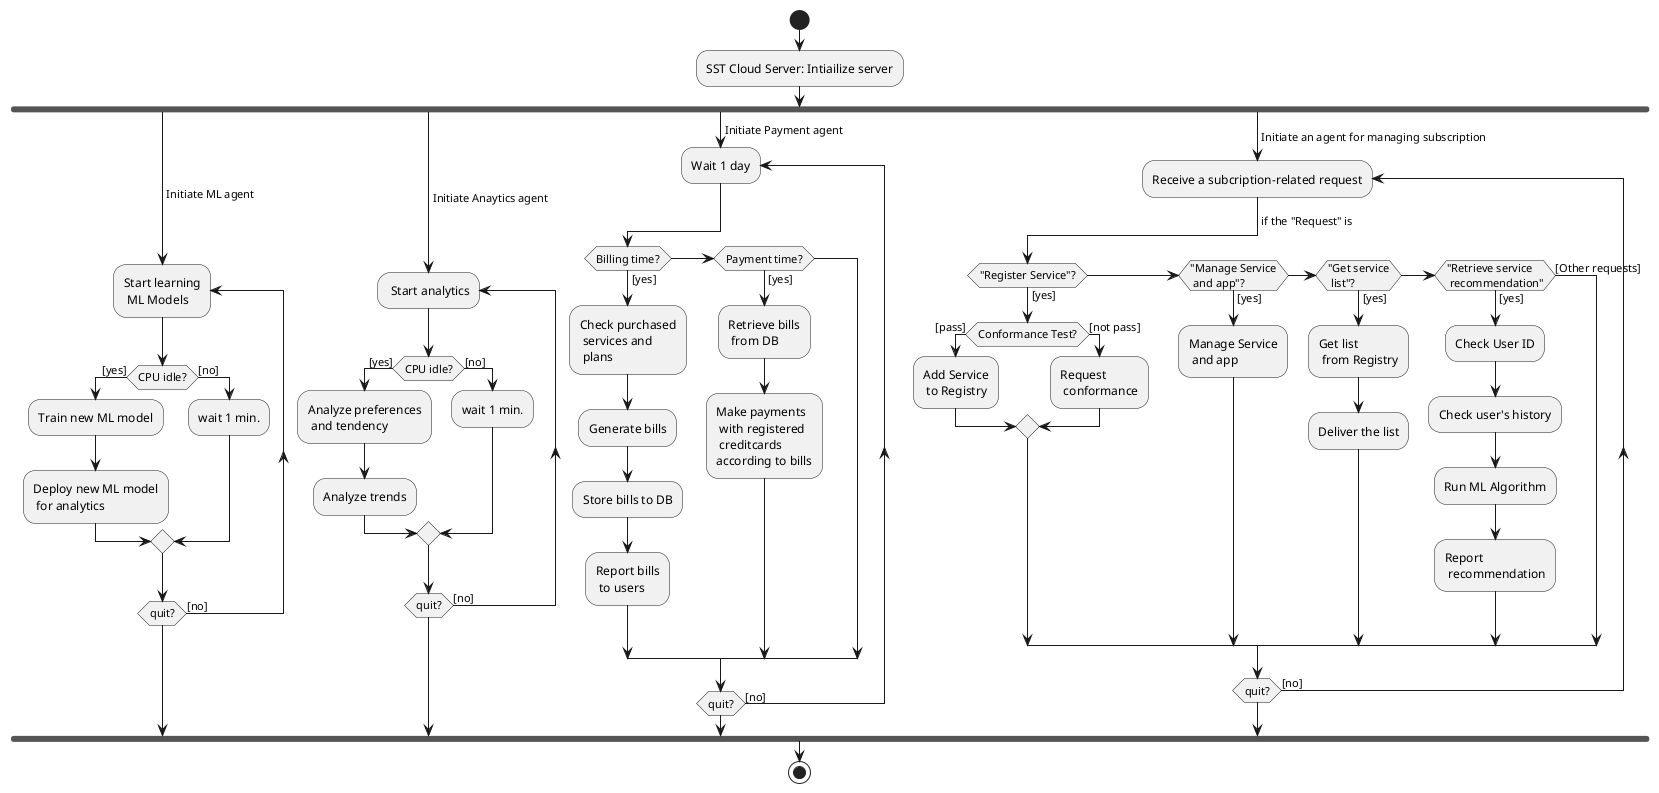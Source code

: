 @startuml
start
:SST Cloud Server: Intiailize server;

fork

-> Initiate ML agent;

repeat:Start learning\n ML Models;

if (CPU idle?) then ([yes])

  :Train new ML model;

  :Deploy new ML model
   for analytics;
else ([no])
  :wait 1 min.;
endif 
repeat while(quit?) is ([no])

fork again

-> Initiate Anaytics agent;
repeat: Start analytics
if (CPU idle?) then ([yes])
  :Analyze preferences\n and tendency;
  :Analyze trends;
else ([no])
  :wait 1 min.;
endif
repeat while (quit?) is ([no])

fork again

-> Initiate Payment agent;

repeat:Wait 1 day;

if (Billing time?) then ([yes])
  :Check purchased\n services and\n plans;
  :Generate bills;
  :Store bills to DB;
  :Report bills\n to users;
elseif (Payment time?) then ([yes])
  :Retrieve bills\n from DB;
  :Make payments\n with registered\n creditcards\naccording to bills;
endif     
repeat while(quit?) is ([no])

fork again

-> Initiate an agent for managing subscription;
repeat:Receive a subcription-related request;
  -> if the "Request" is;
  if ("Register Service"?) then ([yes])
    if (Conformance Test?) then ([pass])
      :Add Service
       to Registry;
    else ([not pass])
      :Request
       conformance;
    endif
    
  elseif ("Manage Service\n and app"?) then ([yes])
    :Manage Service\n and app;

  elseif ("Get service\n list"?) then ([yes])
    :Get list
     from Registry;
    :Deliver the list; 
  elseif ("Retrieve service\n recommendation") then ([yes])
    :Check User ID;
    :Check user's history;
    :Run ML Algorithm;
    :Report\n recommendation;
  else ([Other requests])
  endif

repeat while (quit?) is ([no])

endfork

stop
@enduml